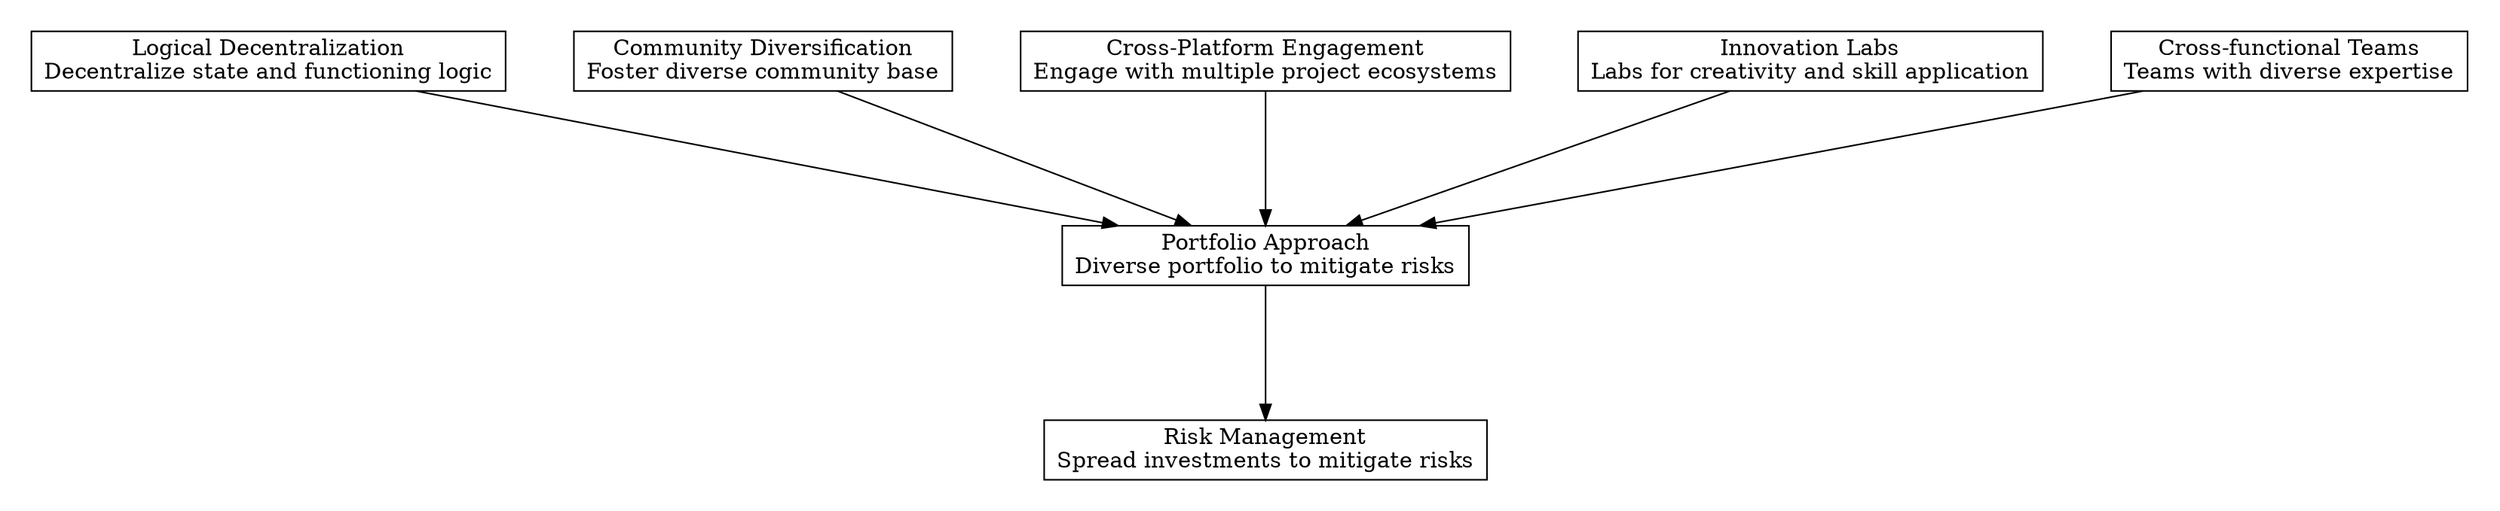 digraph "" {
	graph [nodesep=0.6,
		rankdir=TB,
		ranksep=1.2
	];
	node [label="\N",
		shape=box
	];
	subgraph cluster_predecessors {
		graph [rank=max,
			style=invis
		];
		"Cross-functional Teams"	[label="Cross-functional Teams\nTeams with diverse expertise"];
		"Innovation Labs"	[label="Innovation Labs\nLabs for creativity and skill application"];
		"Cross-Platform Engagement"	[label="Cross-Platform Engagement\nEngage with multiple project ecosystems"];
		"Community Diversification"	[label="Community Diversification\nFoster diverse community base"];
		"Logical Decentralization"	[label="Logical Decentralization\nDecentralize state and functioning logic"];
	}
	subgraph cluster_descendants {
		graph [rank=min,
			style=invis
		];
		"Risk Management"	[label="Risk Management\nSpread investments to mitigate risks"];
	}
	"Portfolio Approach"	[label="Portfolio Approach\nDiverse portfolio to mitigate risks"];
	"Portfolio Approach" -> "Risk Management";
	"Cross-functional Teams" -> "Portfolio Approach";
	"Innovation Labs" -> "Portfolio Approach";
	"Cross-Platform Engagement" -> "Portfolio Approach";
	"Community Diversification" -> "Portfolio Approach";
	"Logical Decentralization" -> "Portfolio Approach";
}
